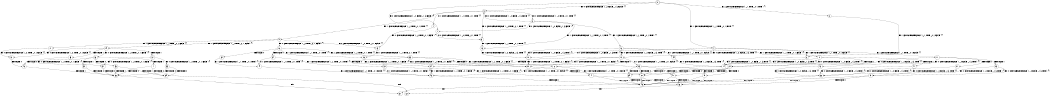 digraph BCG {
size = "7, 10.5";
center = TRUE;
node [shape = circle];
0 [peripheries = 2];
0 -> 1 [label = "EX !0 !ATOMIC_EXCH_BRANCH (1, +0, FALSE, +1, 3, FALSE) !{}"];
0 -> 2 [label = "EX !1 !ATOMIC_EXCH_BRANCH (1, +1, TRUE, +0, 1, TRUE) !{}"];
0 -> 3 [label = "EX !0 !ATOMIC_EXCH_BRANCH (1, +0, FALSE, +1, 3, FALSE) !{}"];
0 -> 4 [label = "EX !1 !ATOMIC_EXCH_BRANCH (1, +1, TRUE, +0, 1, TRUE) !{}"];
1 -> 5 [label = "EX !0 !ATOMIC_EXCH_BRANCH (1, +0, TRUE, +0, 1, TRUE) !{}"];
2 -> 6 [label = "EX !1 !ATOMIC_EXCH_BRANCH (1, +1, TRUE, +0, 1, FALSE) !{}"];
3 -> 5 [label = "EX !0 !ATOMIC_EXCH_BRANCH (1, +0, TRUE, +0, 1, TRUE) !{}"];
3 -> 7 [label = "EX !1 !ATOMIC_EXCH_BRANCH (1, +1, TRUE, +0, 1, TRUE) !{}"];
3 -> 8 [label = "EX !0 !ATOMIC_EXCH_BRANCH (1, +0, TRUE, +0, 1, TRUE) !{}"];
3 -> 9 [label = "EX !1 !ATOMIC_EXCH_BRANCH (1, +1, TRUE, +0, 1, TRUE) !{}"];
4 -> 6 [label = "EX !1 !ATOMIC_EXCH_BRANCH (1, +1, TRUE, +0, 1, FALSE) !{}"];
4 -> 10 [label = "EX !0 !ATOMIC_EXCH_BRANCH (1, +0, FALSE, +1, 3, TRUE) !{}"];
4 -> 11 [label = "EX !1 !ATOMIC_EXCH_BRANCH (1, +1, TRUE, +0, 1, FALSE) !{}"];
4 -> 12 [label = "EX !0 !ATOMIC_EXCH_BRANCH (1, +0, FALSE, +1, 3, TRUE) !{}"];
5 -> 13 [label = "EX !1 !ATOMIC_EXCH_BRANCH (1, +1, TRUE, +0, 1, TRUE) !{}"];
6 -> 14 [label = "EX !0 !ATOMIC_EXCH_BRANCH (1, +0, FALSE, +1, 3, TRUE) !{}"];
7 -> 15 [label = "EX !0 !ATOMIC_EXCH_BRANCH (1, +0, TRUE, +0, 1, FALSE) !{}"];
8 -> 1 [label = "EX !0 !ATOMIC_EXCH_BRANCH (1, +0, FALSE, +1, 3, FALSE) !{}"];
8 -> 13 [label = "EX !1 !ATOMIC_EXCH_BRANCH (1, +1, TRUE, +0, 1, TRUE) !{}"];
8 -> 3 [label = "EX !0 !ATOMIC_EXCH_BRANCH (1, +0, FALSE, +1, 3, FALSE) !{}"];
8 -> 16 [label = "EX !1 !ATOMIC_EXCH_BRANCH (1, +1, TRUE, +0, 1, TRUE) !{}"];
9 -> 15 [label = "EX !0 !ATOMIC_EXCH_BRANCH (1, +0, TRUE, +0, 1, FALSE) !{}"];
9 -> 17 [label = "EX !1 !ATOMIC_EXCH_BRANCH (1, +1, TRUE, +0, 1, FALSE) !{}"];
9 -> 18 [label = "EX !0 !ATOMIC_EXCH_BRANCH (1, +0, TRUE, +0, 1, FALSE) !{}"];
9 -> 19 [label = "EX !1 !ATOMIC_EXCH_BRANCH (1, +1, TRUE, +0, 1, FALSE) !{}"];
10 -> 20 [label = "EX !1 !ATOMIC_EXCH_BRANCH (1, +1, TRUE, +0, 1, FALSE) !{}"];
11 -> 14 [label = "EX !0 !ATOMIC_EXCH_BRANCH (1, +0, FALSE, +1, 3, TRUE) !{}"];
11 -> 21 [label = "TERMINATE !1"];
11 -> 22 [label = "EX !0 !ATOMIC_EXCH_BRANCH (1, +0, FALSE, +1, 3, TRUE) !{}"];
11 -> 23 [label = "TERMINATE !1"];
12 -> 20 [label = "EX !1 !ATOMIC_EXCH_BRANCH (1, +1, TRUE, +0, 1, FALSE) !{}"];
12 -> 24 [label = "TERMINATE !0"];
12 -> 25 [label = "EX !1 !ATOMIC_EXCH_BRANCH (1, +1, TRUE, +0, 1, FALSE) !{}"];
12 -> 26 [label = "TERMINATE !0"];
13 -> 10 [label = "EX !0 !ATOMIC_EXCH_BRANCH (1, +0, FALSE, +1, 3, TRUE) !{}"];
14 -> 27 [label = "TERMINATE !0"];
15 -> 28 [label = "EX !1 !ATOMIC_EXCH_BRANCH (1, +1, TRUE, +0, 1, TRUE) !{}"];
16 -> 10 [label = "EX !0 !ATOMIC_EXCH_BRANCH (1, +0, FALSE, +1, 3, TRUE) !{}"];
16 -> 29 [label = "EX !1 !ATOMIC_EXCH_BRANCH (1, +1, TRUE, +0, 1, FALSE) !{}"];
16 -> 12 [label = "EX !0 !ATOMIC_EXCH_BRANCH (1, +0, FALSE, +1, 3, TRUE) !{}"];
16 -> 30 [label = "EX !1 !ATOMIC_EXCH_BRANCH (1, +1, TRUE, +0, 1, FALSE) !{}"];
17 -> 31 [label = "EX !0 !ATOMIC_EXCH_BRANCH (1, +0, TRUE, +0, 1, FALSE) !{}"];
18 -> 28 [label = "EX !1 !ATOMIC_EXCH_BRANCH (1, +1, TRUE, +0, 1, TRUE) !{}"];
18 -> 32 [label = "TERMINATE !0"];
18 -> 33 [label = "EX !1 !ATOMIC_EXCH_BRANCH (1, +1, TRUE, +0, 1, TRUE) !{}"];
18 -> 34 [label = "TERMINATE !0"];
19 -> 31 [label = "EX !0 !ATOMIC_EXCH_BRANCH (1, +0, TRUE, +0, 1, FALSE) !{}"];
19 -> 35 [label = "TERMINATE !1"];
19 -> 36 [label = "EX !0 !ATOMIC_EXCH_BRANCH (1, +0, TRUE, +0, 1, FALSE) !{}"];
19 -> 37 [label = "TERMINATE !1"];
20 -> 27 [label = "TERMINATE !0"];
21 -> 38 [label = "EX !0 !ATOMIC_EXCH_BRANCH (1, +0, FALSE, +1, 3, TRUE) !{}"];
22 -> 27 [label = "TERMINATE !0"];
22 -> 39 [label = "TERMINATE !1"];
22 -> 40 [label = "TERMINATE !0"];
22 -> 41 [label = "TERMINATE !1"];
23 -> 38 [label = "EX !0 !ATOMIC_EXCH_BRANCH (1, +0, FALSE, +1, 3, TRUE) !{}"];
23 -> 42 [label = "EX !0 !ATOMIC_EXCH_BRANCH (1, +0, FALSE, +1, 3, TRUE) !{}"];
24 -> 43 [label = "EX !1 !ATOMIC_EXCH_BRANCH (1, +1, TRUE, +0, 1, FALSE) !{}"];
25 -> 27 [label = "TERMINATE !0"];
25 -> 39 [label = "TERMINATE !1"];
25 -> 40 [label = "TERMINATE !0"];
25 -> 41 [label = "TERMINATE !1"];
26 -> 43 [label = "EX !1 !ATOMIC_EXCH_BRANCH (1, +1, TRUE, +0, 1, FALSE) !{}"];
26 -> 44 [label = "EX !1 !ATOMIC_EXCH_BRANCH (1, +1, TRUE, +0, 1, FALSE) !{}"];
27 -> 45 [label = "TERMINATE !1"];
28 -> 20 [label = "EX !1 !ATOMIC_EXCH_BRANCH (1, +1, TRUE, +0, 1, FALSE) !{}"];
29 -> 14 [label = "EX !0 !ATOMIC_EXCH_BRANCH (1, +0, FALSE, +1, 3, TRUE) !{}"];
30 -> 14 [label = "EX !0 !ATOMIC_EXCH_BRANCH (1, +0, FALSE, +1, 3, TRUE) !{}"];
30 -> 46 [label = "TERMINATE !1"];
30 -> 22 [label = "EX !0 !ATOMIC_EXCH_BRANCH (1, +0, FALSE, +1, 3, TRUE) !{}"];
30 -> 47 [label = "TERMINATE !1"];
31 -> 48 [label = "TERMINATE !0"];
32 -> 49 [label = "EX !1 !ATOMIC_EXCH_BRANCH (1, +1, TRUE, +0, 1, TRUE) !{}"];
33 -> 20 [label = "EX !1 !ATOMIC_EXCH_BRANCH (1, +1, TRUE, +0, 1, FALSE) !{}"];
33 -> 24 [label = "TERMINATE !0"];
33 -> 25 [label = "EX !1 !ATOMIC_EXCH_BRANCH (1, +1, TRUE, +0, 1, FALSE) !{}"];
33 -> 26 [label = "TERMINATE !0"];
34 -> 49 [label = "EX !1 !ATOMIC_EXCH_BRANCH (1, +1, TRUE, +0, 1, TRUE) !{}"];
34 -> 50 [label = "EX !1 !ATOMIC_EXCH_BRANCH (1, +1, TRUE, +0, 1, TRUE) !{}"];
35 -> 51 [label = "EX !0 !ATOMIC_EXCH_BRANCH (1, +0, TRUE, +0, 1, FALSE) !{}"];
36 -> 48 [label = "TERMINATE !0"];
36 -> 52 [label = "TERMINATE !1"];
36 -> 53 [label = "TERMINATE !0"];
36 -> 54 [label = "TERMINATE !1"];
37 -> 51 [label = "EX !0 !ATOMIC_EXCH_BRANCH (1, +0, TRUE, +0, 1, FALSE) !{}"];
37 -> 55 [label = "EX !0 !ATOMIC_EXCH_BRANCH (1, +0, TRUE, +0, 1, FALSE) !{}"];
38 -> 45 [label = "TERMINATE !0"];
39 -> 45 [label = "TERMINATE !0"];
40 -> 45 [label = "TERMINATE !1"];
40 -> 56 [label = "TERMINATE !1"];
41 -> 45 [label = "TERMINATE !0"];
41 -> 56 [label = "TERMINATE !0"];
42 -> 45 [label = "TERMINATE !0"];
42 -> 56 [label = "TERMINATE !0"];
43 -> 45 [label = "TERMINATE !1"];
44 -> 45 [label = "TERMINATE !1"];
44 -> 56 [label = "TERMINATE !1"];
45 -> 57 [label = "exit"];
46 -> 38 [label = "EX !0 !ATOMIC_EXCH_BRANCH (1, +0, FALSE, +1, 3, TRUE) !{}"];
47 -> 38 [label = "EX !0 !ATOMIC_EXCH_BRANCH (1, +0, FALSE, +1, 3, TRUE) !{}"];
47 -> 42 [label = "EX !0 !ATOMIC_EXCH_BRANCH (1, +0, FALSE, +1, 3, TRUE) !{}"];
48 -> 58 [label = "TERMINATE !1"];
49 -> 43 [label = "EX !1 !ATOMIC_EXCH_BRANCH (1, +1, TRUE, +0, 1, FALSE) !{}"];
50 -> 43 [label = "EX !1 !ATOMIC_EXCH_BRANCH (1, +1, TRUE, +0, 1, FALSE) !{}"];
50 -> 44 [label = "EX !1 !ATOMIC_EXCH_BRANCH (1, +1, TRUE, +0, 1, FALSE) !{}"];
51 -> 58 [label = "TERMINATE !0"];
52 -> 58 [label = "TERMINATE !0"];
53 -> 58 [label = "TERMINATE !1"];
53 -> 59 [label = "TERMINATE !1"];
54 -> 58 [label = "TERMINATE !0"];
54 -> 59 [label = "TERMINATE !0"];
55 -> 58 [label = "TERMINATE !0"];
55 -> 59 [label = "TERMINATE !0"];
56 -> 60 [label = "exit"];
58 -> 57 [label = "exit"];
59 -> 60 [label = "exit"];
}

